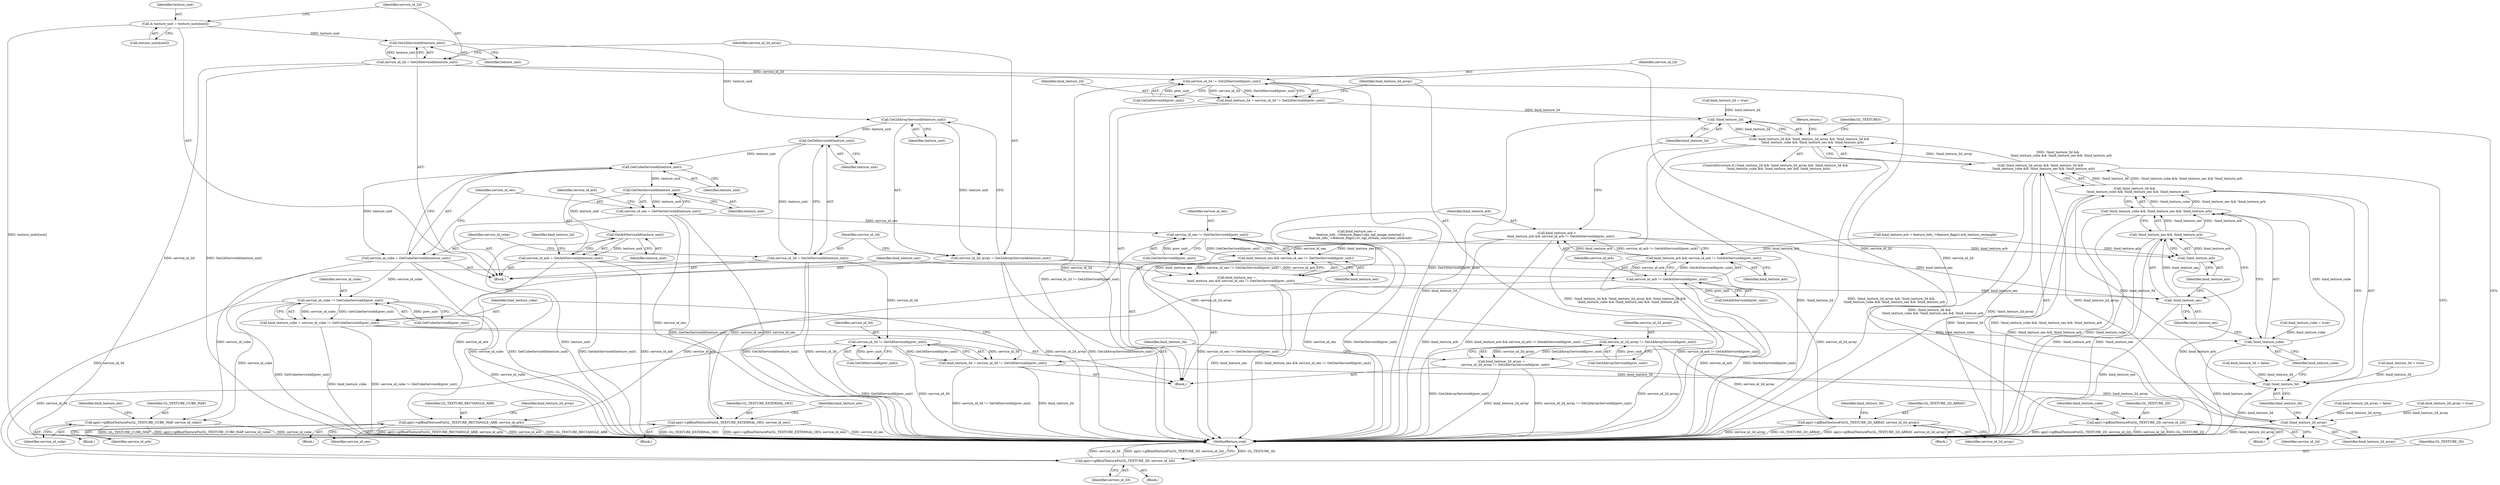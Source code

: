 digraph "0_Chrome_d128139d53e9268e87921e82d89b3f2053cb83fd@array" {
"1000111" [label="(Call,& texture_unit = texture_units[unit])"];
"1000119" [label="(Call,Get2dServiceId(texture_unit))"];
"1000117" [label="(Call,service_id_2d = Get2dServiceId(texture_unit))"];
"1000200" [label="(Call,service_id_2d != Get2dServiceId(prev_unit))"];
"1000198" [label="(Call,bind_texture_2d = service_id_2d != Get2dServiceId(prev_unit))"];
"1000240" [label="(Call,!bind_texture_2d)"];
"1000239" [label="(Call,!bind_texture_2d && !bind_texture_2d_array && !bind_texture_3d &&\n      !bind_texture_cube && !bind_texture_oes && !bind_texture_arb)"];
"1000265" [label="(Call,api()->glBindTextureFn(GL_TEXTURE_2D, service_id_2d))"];
"1000124" [label="(Call,Get2dArrayServiceId(texture_unit))"];
"1000122" [label="(Call,service_id_2d_array = Get2dArrayServiceId(texture_unit))"];
"1000206" [label="(Call,service_id_2d_array != Get2dArrayServiceId(prev_unit))"];
"1000204" [label="(Call,bind_texture_2d_array =\n        service_id_2d_array != Get2dArrayServiceId(prev_unit))"];
"1000243" [label="(Call,!bind_texture_2d_array)"];
"1000242" [label="(Call,!bind_texture_2d_array && !bind_texture_3d &&\n      !bind_texture_cube && !bind_texture_oes && !bind_texture_arb)"];
"1000289" [label="(Call,api()->glBindTextureFn(GL_TEXTURE_2D_ARRAY, service_id_2d_array))"];
"1000129" [label="(Call,Get3dServiceId(texture_unit))"];
"1000127" [label="(Call,service_id_3d = Get3dServiceId(texture_unit))"];
"1000212" [label="(Call,service_id_3d != Get3dServiceId(prev_unit))"];
"1000210" [label="(Call,bind_texture_3d = service_id_3d != Get3dServiceId(prev_unit))"];
"1000246" [label="(Call,!bind_texture_3d)"];
"1000245" [label="(Call,!bind_texture_3d &&\n      !bind_texture_cube && !bind_texture_oes && !bind_texture_arb)"];
"1000295" [label="(Call,api()->glBindTextureFn(GL_TEXTURE_3D, service_id_3d))"];
"1000134" [label="(Call,GetCubeServiceId(texture_unit))"];
"1000132" [label="(Call,service_id_cube = GetCubeServiceId(texture_unit))"];
"1000218" [label="(Call,service_id_cube != GetCubeServiceId(prev_unit))"];
"1000216" [label="(Call,bind_texture_cube = service_id_cube != GetCubeServiceId(prev_unit))"];
"1000249" [label="(Call,!bind_texture_cube)"];
"1000248" [label="(Call,!bind_texture_cube && !bind_texture_oes && !bind_texture_arb)"];
"1000271" [label="(Call,api()->glBindTextureFn(GL_TEXTURE_CUBE_MAP, service_id_cube))"];
"1000139" [label="(Call,GetOesServiceId(texture_unit))"];
"1000137" [label="(Call,service_id_oes = GetOesServiceId(texture_unit))"];
"1000226" [label="(Call,service_id_oes != GetOesServiceId(prev_unit))"];
"1000224" [label="(Call,bind_texture_oes && service_id_oes != GetOesServiceId(prev_unit))"];
"1000222" [label="(Call,bind_texture_oes =\n         bind_texture_oes && service_id_oes != GetOesServiceId(prev_unit))"];
"1000252" [label="(Call,!bind_texture_oes)"];
"1000251" [label="(Call,!bind_texture_oes && !bind_texture_arb)"];
"1000277" [label="(Call,api()->glBindTextureFn(GL_TEXTURE_EXTERNAL_OES, service_id_oes))"];
"1000144" [label="(Call,GetArbServiceId(texture_unit))"];
"1000142" [label="(Call,service_id_arb = GetArbServiceId(texture_unit))"];
"1000234" [label="(Call,service_id_arb != GetArbServiceId(prev_unit))"];
"1000232" [label="(Call,bind_texture_arb && service_id_arb != GetArbServiceId(prev_unit))"];
"1000230" [label="(Call,bind_texture_arb =\n        bind_texture_arb && service_id_arb != GetArbServiceId(prev_unit))"];
"1000254" [label="(Call,!bind_texture_arb)"];
"1000283" [label="(Call,api()->glBindTextureFn(GL_TEXTURE_RECTANGLE_ARB, service_id_arb))"];
"1000219" [label="(Identifier,service_id_cube)"];
"1000253" [label="(Identifier,bind_texture_oes)"];
"1000264" [label="(Block,)"];
"1000129" [label="(Call,Get3dServiceId(texture_unit))"];
"1000211" [label="(Identifier,bind_texture_3d)"];
"1000246" [label="(Call,!bind_texture_3d)"];
"1000119" [label="(Call,Get2dServiceId(texture_unit))"];
"1000251" [label="(Call,!bind_texture_oes && !bind_texture_arb)"];
"1000243" [label="(Call,!bind_texture_2d_array)"];
"1000293" [label="(Identifier,bind_texture_3d)"];
"1000202" [label="(Call,Get2dServiceId(prev_unit))"];
"1000216" [label="(Call,bind_texture_cube = service_id_cube != GetCubeServiceId(prev_unit))"];
"1000208" [label="(Call,Get2dArrayServiceId(prev_unit))"];
"1000298" [label="(MethodReturn,void)"];
"1000132" [label="(Call,service_id_cube = GetCubeServiceId(texture_unit))"];
"1000224" [label="(Call,bind_texture_oes && service_id_oes != GetOesServiceId(prev_unit))"];
"1000201" [label="(Identifier,service_id_2d)"];
"1000210" [label="(Call,bind_texture_3d = service_id_3d != Get3dServiceId(prev_unit))"];
"1000134" [label="(Call,GetCubeServiceId(texture_unit))"];
"1000296" [label="(Identifier,GL_TEXTURE_3D)"];
"1000155" [label="(Call,bind_texture_oes =\n       feature_info_->feature_flags().oes_egl_image_external ||\n       feature_info_->feature_flags().nv_egl_stream_consumer_external)"];
"1000289" [label="(Call,api()->glBindTextureFn(GL_TEXTURE_2D_ARRAY, service_id_2d_array))"];
"1000270" [label="(Block,)"];
"1000124" [label="(Call,Get2dArrayServiceId(texture_unit))"];
"1000128" [label="(Identifier,service_id_3d)"];
"1000284" [label="(Identifier,GL_TEXTURE_RECTANGLE_ARB)"];
"1000272" [label="(Identifier,GL_TEXTURE_CUBE_MAP)"];
"1000231" [label="(Identifier,bind_texture_arb)"];
"1000138" [label="(Identifier,service_id_oes)"];
"1000225" [label="(Identifier,bind_texture_oes)"];
"1000285" [label="(Identifier,service_id_arb)"];
"1000257" [label="(Return,return;)"];
"1000112" [label="(Identifier,texture_unit)"];
"1000250" [label="(Identifier,bind_texture_cube)"];
"1000148" [label="(Identifier,bind_texture_2d)"];
"1000290" [label="(Identifier,GL_TEXTURE_2D_ARRAY)"];
"1000151" [label="(Call,bind_texture_cube = true)"];
"1000142" [label="(Call,service_id_arb = GetArbServiceId(texture_unit))"];
"1000291" [label="(Identifier,service_id_2d_array)"];
"1000269" [label="(Identifier,bind_texture_cube)"];
"1000118" [label="(Identifier,service_id_2d)"];
"1000297" [label="(Identifier,service_id_3d)"];
"1000294" [label="(Block,)"];
"1000235" [label="(Identifier,service_id_arb)"];
"1000212" [label="(Call,service_id_3d != Get3dServiceId(prev_unit))"];
"1000120" [label="(Identifier,texture_unit)"];
"1000125" [label="(Identifier,texture_unit)"];
"1000283" [label="(Call,api()->glBindTextureFn(GL_TEXTURE_RECTANGLE_ARB, service_id_arb))"];
"1000288" [label="(Block,)"];
"1000276" [label="(Block,)"];
"1000206" [label="(Call,service_id_2d_array != Get2dArrayServiceId(prev_unit))"];
"1000226" [label="(Call,service_id_oes != GetOesServiceId(prev_unit))"];
"1000287" [label="(Identifier,bind_texture_2d_array)"];
"1000248" [label="(Call,!bind_texture_cube && !bind_texture_oes && !bind_texture_arb)"];
"1000123" [label="(Identifier,service_id_2d_array)"];
"1000133" [label="(Identifier,service_id_cube)"];
"1000184" [label="(Call,bind_texture_3d = true)"];
"1000275" [label="(Identifier,bind_texture_oes)"];
"1000205" [label="(Identifier,bind_texture_2d_array)"];
"1000214" [label="(Call,Get3dServiceId(prev_unit))"];
"1000217" [label="(Identifier,bind_texture_cube)"];
"1000255" [label="(Identifier,bind_texture_arb)"];
"1000267" [label="(Identifier,service_id_2d)"];
"1000130" [label="(Identifier,texture_unit)"];
"1000232" [label="(Call,bind_texture_arb && service_id_arb != GetArbServiceId(prev_unit))"];
"1000111" [label="(Call,& texture_unit = texture_units[unit])"];
"1000113" [label="(Call,texture_units[unit])"];
"1000271" [label="(Call,api()->glBindTextureFn(GL_TEXTURE_CUBE_MAP, service_id_cube))"];
"1000254" [label="(Call,!bind_texture_arb)"];
"1000165" [label="(Call,bind_texture_arb = feature_info_->feature_flags().arb_texture_rectangle)"];
"1000295" [label="(Call,api()->glBindTextureFn(GL_TEXTURE_3D, service_id_3d))"];
"1000282" [label="(Block,)"];
"1000244" [label="(Identifier,bind_texture_2d_array)"];
"1000266" [label="(Identifier,GL_TEXTURE_2D)"];
"1000273" [label="(Identifier,service_id_cube)"];
"1000281" [label="(Identifier,bind_texture_arb)"];
"1000171" [label="(Call,bind_texture_2d_array = false)"];
"1000122" [label="(Call,service_id_2d_array = Get2dArrayServiceId(texture_unit))"];
"1000247" [label="(Identifier,bind_texture_3d)"];
"1000189" [label="(Block,)"];
"1000144" [label="(Call,GetArbServiceId(texture_unit))"];
"1000240" [label="(Call,!bind_texture_2d)"];
"1000260" [label="(Identifier,GL_TEXTURE0)"];
"1000147" [label="(Call,bind_texture_2d = true)"];
"1000117" [label="(Call,service_id_2d = Get2dServiceId(texture_unit))"];
"1000242" [label="(Call,!bind_texture_2d_array && !bind_texture_3d &&\n      !bind_texture_cube && !bind_texture_oes && !bind_texture_arb)"];
"1000252" [label="(Call,!bind_texture_oes)"];
"1000222" [label="(Call,bind_texture_oes =\n         bind_texture_oes && service_id_oes != GetOesServiceId(prev_unit))"];
"1000227" [label="(Identifier,service_id_oes)"];
"1000204" [label="(Call,bind_texture_2d_array =\n        service_id_2d_array != Get2dArrayServiceId(prev_unit))"];
"1000127" [label="(Call,service_id_3d = Get3dServiceId(texture_unit))"];
"1000239" [label="(Call,!bind_texture_2d && !bind_texture_2d_array && !bind_texture_3d &&\n      !bind_texture_cube && !bind_texture_oes && !bind_texture_arb)"];
"1000137" [label="(Call,service_id_oes = GetOesServiceId(texture_unit))"];
"1000140" [label="(Identifier,texture_unit)"];
"1000145" [label="(Identifier,texture_unit)"];
"1000199" [label="(Identifier,bind_texture_2d)"];
"1000218" [label="(Call,service_id_cube != GetCubeServiceId(prev_unit))"];
"1000213" [label="(Identifier,service_id_3d)"];
"1000175" [label="(Call,bind_texture_3d = false)"];
"1000139" [label="(Call,GetOesServiceId(texture_unit))"];
"1000200" [label="(Call,service_id_2d != Get2dServiceId(prev_unit))"];
"1000207" [label="(Identifier,service_id_2d_array)"];
"1000265" [label="(Call,api()->glBindTextureFn(GL_TEXTURE_2D, service_id_2d))"];
"1000245" [label="(Call,!bind_texture_3d &&\n      !bind_texture_cube && !bind_texture_oes && !bind_texture_arb)"];
"1000106" [label="(Block,)"];
"1000230" [label="(Call,bind_texture_arb =\n        bind_texture_arb && service_id_arb != GetArbServiceId(prev_unit))"];
"1000143" [label="(Identifier,service_id_arb)"];
"1000241" [label="(Identifier,bind_texture_2d)"];
"1000220" [label="(Call,GetCubeServiceId(prev_unit))"];
"1000236" [label="(Call,GetArbServiceId(prev_unit))"];
"1000181" [label="(Call,bind_texture_2d_array = true)"];
"1000198" [label="(Call,bind_texture_2d = service_id_2d != Get2dServiceId(prev_unit))"];
"1000135" [label="(Identifier,texture_unit)"];
"1000233" [label="(Identifier,bind_texture_arb)"];
"1000228" [label="(Call,GetOesServiceId(prev_unit))"];
"1000223" [label="(Identifier,bind_texture_oes)"];
"1000238" [label="(ControlStructure,if (!bind_texture_2d && !bind_texture_2d_array && !bind_texture_3d &&\n      !bind_texture_cube && !bind_texture_oes && !bind_texture_arb))"];
"1000278" [label="(Identifier,GL_TEXTURE_EXTERNAL_OES)"];
"1000234" [label="(Call,service_id_arb != GetArbServiceId(prev_unit))"];
"1000279" [label="(Identifier,service_id_oes)"];
"1000249" [label="(Call,!bind_texture_cube)"];
"1000277" [label="(Call,api()->glBindTextureFn(GL_TEXTURE_EXTERNAL_OES, service_id_oes))"];
"1000111" -> "1000106"  [label="AST: "];
"1000111" -> "1000113"  [label="CFG: "];
"1000112" -> "1000111"  [label="AST: "];
"1000113" -> "1000111"  [label="AST: "];
"1000118" -> "1000111"  [label="CFG: "];
"1000111" -> "1000298"  [label="DDG: texture_units[unit]"];
"1000111" -> "1000119"  [label="DDG: texture_unit"];
"1000119" -> "1000117"  [label="AST: "];
"1000119" -> "1000120"  [label="CFG: "];
"1000120" -> "1000119"  [label="AST: "];
"1000117" -> "1000119"  [label="CFG: "];
"1000119" -> "1000117"  [label="DDG: texture_unit"];
"1000119" -> "1000124"  [label="DDG: texture_unit"];
"1000117" -> "1000106"  [label="AST: "];
"1000118" -> "1000117"  [label="AST: "];
"1000123" -> "1000117"  [label="CFG: "];
"1000117" -> "1000298"  [label="DDG: service_id_2d"];
"1000117" -> "1000298"  [label="DDG: Get2dServiceId(texture_unit)"];
"1000117" -> "1000200"  [label="DDG: service_id_2d"];
"1000117" -> "1000265"  [label="DDG: service_id_2d"];
"1000200" -> "1000198"  [label="AST: "];
"1000200" -> "1000202"  [label="CFG: "];
"1000201" -> "1000200"  [label="AST: "];
"1000202" -> "1000200"  [label="AST: "];
"1000198" -> "1000200"  [label="CFG: "];
"1000200" -> "1000298"  [label="DDG: service_id_2d"];
"1000200" -> "1000298"  [label="DDG: Get2dServiceId(prev_unit)"];
"1000200" -> "1000198"  [label="DDG: service_id_2d"];
"1000200" -> "1000198"  [label="DDG: Get2dServiceId(prev_unit)"];
"1000202" -> "1000200"  [label="DDG: prev_unit"];
"1000200" -> "1000265"  [label="DDG: service_id_2d"];
"1000198" -> "1000189"  [label="AST: "];
"1000199" -> "1000198"  [label="AST: "];
"1000205" -> "1000198"  [label="CFG: "];
"1000198" -> "1000298"  [label="DDG: service_id_2d != Get2dServiceId(prev_unit)"];
"1000198" -> "1000240"  [label="DDG: bind_texture_2d"];
"1000240" -> "1000239"  [label="AST: "];
"1000240" -> "1000241"  [label="CFG: "];
"1000241" -> "1000240"  [label="AST: "];
"1000244" -> "1000240"  [label="CFG: "];
"1000239" -> "1000240"  [label="CFG: "];
"1000240" -> "1000298"  [label="DDG: bind_texture_2d"];
"1000240" -> "1000239"  [label="DDG: bind_texture_2d"];
"1000147" -> "1000240"  [label="DDG: bind_texture_2d"];
"1000239" -> "1000238"  [label="AST: "];
"1000239" -> "1000242"  [label="CFG: "];
"1000242" -> "1000239"  [label="AST: "];
"1000257" -> "1000239"  [label="CFG: "];
"1000260" -> "1000239"  [label="CFG: "];
"1000239" -> "1000298"  [label="DDG: !bind_texture_2d && !bind_texture_2d_array && !bind_texture_3d &&\n      !bind_texture_cube && !bind_texture_oes && !bind_texture_arb"];
"1000239" -> "1000298"  [label="DDG: !bind_texture_2d"];
"1000239" -> "1000298"  [label="DDG: !bind_texture_2d_array && !bind_texture_3d &&\n      !bind_texture_cube && !bind_texture_oes && !bind_texture_arb"];
"1000242" -> "1000239"  [label="DDG: !bind_texture_2d_array"];
"1000242" -> "1000239"  [label="DDG: !bind_texture_3d &&\n      !bind_texture_cube && !bind_texture_oes && !bind_texture_arb"];
"1000265" -> "1000264"  [label="AST: "];
"1000265" -> "1000267"  [label="CFG: "];
"1000266" -> "1000265"  [label="AST: "];
"1000267" -> "1000265"  [label="AST: "];
"1000269" -> "1000265"  [label="CFG: "];
"1000265" -> "1000298"  [label="DDG: api()->glBindTextureFn(GL_TEXTURE_2D, service_id_2d)"];
"1000265" -> "1000298"  [label="DDG: service_id_2d"];
"1000265" -> "1000298"  [label="DDG: GL_TEXTURE_2D"];
"1000124" -> "1000122"  [label="AST: "];
"1000124" -> "1000125"  [label="CFG: "];
"1000125" -> "1000124"  [label="AST: "];
"1000122" -> "1000124"  [label="CFG: "];
"1000124" -> "1000122"  [label="DDG: texture_unit"];
"1000124" -> "1000129"  [label="DDG: texture_unit"];
"1000122" -> "1000106"  [label="AST: "];
"1000123" -> "1000122"  [label="AST: "];
"1000128" -> "1000122"  [label="CFG: "];
"1000122" -> "1000298"  [label="DDG: service_id_2d_array"];
"1000122" -> "1000298"  [label="DDG: Get2dArrayServiceId(texture_unit)"];
"1000122" -> "1000206"  [label="DDG: service_id_2d_array"];
"1000122" -> "1000289"  [label="DDG: service_id_2d_array"];
"1000206" -> "1000204"  [label="AST: "];
"1000206" -> "1000208"  [label="CFG: "];
"1000207" -> "1000206"  [label="AST: "];
"1000208" -> "1000206"  [label="AST: "];
"1000204" -> "1000206"  [label="CFG: "];
"1000206" -> "1000298"  [label="DDG: Get2dArrayServiceId(prev_unit)"];
"1000206" -> "1000298"  [label="DDG: service_id_2d_array"];
"1000206" -> "1000204"  [label="DDG: service_id_2d_array"];
"1000206" -> "1000204"  [label="DDG: Get2dArrayServiceId(prev_unit)"];
"1000208" -> "1000206"  [label="DDG: prev_unit"];
"1000206" -> "1000289"  [label="DDG: service_id_2d_array"];
"1000204" -> "1000189"  [label="AST: "];
"1000205" -> "1000204"  [label="AST: "];
"1000211" -> "1000204"  [label="CFG: "];
"1000204" -> "1000298"  [label="DDG: service_id_2d_array != Get2dArrayServiceId(prev_unit)"];
"1000204" -> "1000298"  [label="DDG: bind_texture_2d_array"];
"1000204" -> "1000243"  [label="DDG: bind_texture_2d_array"];
"1000243" -> "1000242"  [label="AST: "];
"1000243" -> "1000244"  [label="CFG: "];
"1000244" -> "1000243"  [label="AST: "];
"1000247" -> "1000243"  [label="CFG: "];
"1000242" -> "1000243"  [label="CFG: "];
"1000243" -> "1000298"  [label="DDG: bind_texture_2d_array"];
"1000243" -> "1000242"  [label="DDG: bind_texture_2d_array"];
"1000181" -> "1000243"  [label="DDG: bind_texture_2d_array"];
"1000171" -> "1000243"  [label="DDG: bind_texture_2d_array"];
"1000242" -> "1000245"  [label="CFG: "];
"1000245" -> "1000242"  [label="AST: "];
"1000242" -> "1000298"  [label="DDG: !bind_texture_3d &&\n      !bind_texture_cube && !bind_texture_oes && !bind_texture_arb"];
"1000242" -> "1000298"  [label="DDG: !bind_texture_2d_array"];
"1000245" -> "1000242"  [label="DDG: !bind_texture_3d"];
"1000245" -> "1000242"  [label="DDG: !bind_texture_cube && !bind_texture_oes && !bind_texture_arb"];
"1000289" -> "1000288"  [label="AST: "];
"1000289" -> "1000291"  [label="CFG: "];
"1000290" -> "1000289"  [label="AST: "];
"1000291" -> "1000289"  [label="AST: "];
"1000293" -> "1000289"  [label="CFG: "];
"1000289" -> "1000298"  [label="DDG: service_id_2d_array"];
"1000289" -> "1000298"  [label="DDG: GL_TEXTURE_2D_ARRAY"];
"1000289" -> "1000298"  [label="DDG: api()->glBindTextureFn(GL_TEXTURE_2D_ARRAY, service_id_2d_array)"];
"1000129" -> "1000127"  [label="AST: "];
"1000129" -> "1000130"  [label="CFG: "];
"1000130" -> "1000129"  [label="AST: "];
"1000127" -> "1000129"  [label="CFG: "];
"1000129" -> "1000127"  [label="DDG: texture_unit"];
"1000129" -> "1000134"  [label="DDG: texture_unit"];
"1000127" -> "1000106"  [label="AST: "];
"1000128" -> "1000127"  [label="AST: "];
"1000133" -> "1000127"  [label="CFG: "];
"1000127" -> "1000298"  [label="DDG: Get3dServiceId(texture_unit)"];
"1000127" -> "1000298"  [label="DDG: service_id_3d"];
"1000127" -> "1000212"  [label="DDG: service_id_3d"];
"1000127" -> "1000295"  [label="DDG: service_id_3d"];
"1000212" -> "1000210"  [label="AST: "];
"1000212" -> "1000214"  [label="CFG: "];
"1000213" -> "1000212"  [label="AST: "];
"1000214" -> "1000212"  [label="AST: "];
"1000210" -> "1000212"  [label="CFG: "];
"1000212" -> "1000298"  [label="DDG: Get3dServiceId(prev_unit)"];
"1000212" -> "1000298"  [label="DDG: service_id_3d"];
"1000212" -> "1000210"  [label="DDG: service_id_3d"];
"1000212" -> "1000210"  [label="DDG: Get3dServiceId(prev_unit)"];
"1000214" -> "1000212"  [label="DDG: prev_unit"];
"1000212" -> "1000295"  [label="DDG: service_id_3d"];
"1000210" -> "1000189"  [label="AST: "];
"1000211" -> "1000210"  [label="AST: "];
"1000217" -> "1000210"  [label="CFG: "];
"1000210" -> "1000298"  [label="DDG: service_id_3d != Get3dServiceId(prev_unit)"];
"1000210" -> "1000298"  [label="DDG: bind_texture_3d"];
"1000210" -> "1000246"  [label="DDG: bind_texture_3d"];
"1000246" -> "1000245"  [label="AST: "];
"1000246" -> "1000247"  [label="CFG: "];
"1000247" -> "1000246"  [label="AST: "];
"1000250" -> "1000246"  [label="CFG: "];
"1000245" -> "1000246"  [label="CFG: "];
"1000246" -> "1000298"  [label="DDG: bind_texture_3d"];
"1000246" -> "1000245"  [label="DDG: bind_texture_3d"];
"1000184" -> "1000246"  [label="DDG: bind_texture_3d"];
"1000175" -> "1000246"  [label="DDG: bind_texture_3d"];
"1000245" -> "1000248"  [label="CFG: "];
"1000248" -> "1000245"  [label="AST: "];
"1000245" -> "1000298"  [label="DDG: !bind_texture_cube && !bind_texture_oes && !bind_texture_arb"];
"1000245" -> "1000298"  [label="DDG: !bind_texture_3d"];
"1000248" -> "1000245"  [label="DDG: !bind_texture_cube"];
"1000248" -> "1000245"  [label="DDG: !bind_texture_oes && !bind_texture_arb"];
"1000295" -> "1000294"  [label="AST: "];
"1000295" -> "1000297"  [label="CFG: "];
"1000296" -> "1000295"  [label="AST: "];
"1000297" -> "1000295"  [label="AST: "];
"1000298" -> "1000295"  [label="CFG: "];
"1000295" -> "1000298"  [label="DDG: GL_TEXTURE_3D"];
"1000295" -> "1000298"  [label="DDG: service_id_3d"];
"1000295" -> "1000298"  [label="DDG: api()->glBindTextureFn(GL_TEXTURE_3D, service_id_3d)"];
"1000134" -> "1000132"  [label="AST: "];
"1000134" -> "1000135"  [label="CFG: "];
"1000135" -> "1000134"  [label="AST: "];
"1000132" -> "1000134"  [label="CFG: "];
"1000134" -> "1000132"  [label="DDG: texture_unit"];
"1000134" -> "1000139"  [label="DDG: texture_unit"];
"1000132" -> "1000106"  [label="AST: "];
"1000133" -> "1000132"  [label="AST: "];
"1000138" -> "1000132"  [label="CFG: "];
"1000132" -> "1000298"  [label="DDG: service_id_cube"];
"1000132" -> "1000298"  [label="DDG: GetCubeServiceId(texture_unit)"];
"1000132" -> "1000218"  [label="DDG: service_id_cube"];
"1000132" -> "1000271"  [label="DDG: service_id_cube"];
"1000218" -> "1000216"  [label="AST: "];
"1000218" -> "1000220"  [label="CFG: "];
"1000219" -> "1000218"  [label="AST: "];
"1000220" -> "1000218"  [label="AST: "];
"1000216" -> "1000218"  [label="CFG: "];
"1000218" -> "1000298"  [label="DDG: service_id_cube"];
"1000218" -> "1000298"  [label="DDG: GetCubeServiceId(prev_unit)"];
"1000218" -> "1000216"  [label="DDG: service_id_cube"];
"1000218" -> "1000216"  [label="DDG: GetCubeServiceId(prev_unit)"];
"1000220" -> "1000218"  [label="DDG: prev_unit"];
"1000218" -> "1000271"  [label="DDG: service_id_cube"];
"1000216" -> "1000189"  [label="AST: "];
"1000217" -> "1000216"  [label="AST: "];
"1000223" -> "1000216"  [label="CFG: "];
"1000216" -> "1000298"  [label="DDG: bind_texture_cube"];
"1000216" -> "1000298"  [label="DDG: service_id_cube != GetCubeServiceId(prev_unit)"];
"1000216" -> "1000249"  [label="DDG: bind_texture_cube"];
"1000249" -> "1000248"  [label="AST: "];
"1000249" -> "1000250"  [label="CFG: "];
"1000250" -> "1000249"  [label="AST: "];
"1000253" -> "1000249"  [label="CFG: "];
"1000248" -> "1000249"  [label="CFG: "];
"1000249" -> "1000298"  [label="DDG: bind_texture_cube"];
"1000249" -> "1000248"  [label="DDG: bind_texture_cube"];
"1000151" -> "1000249"  [label="DDG: bind_texture_cube"];
"1000248" -> "1000251"  [label="CFG: "];
"1000251" -> "1000248"  [label="AST: "];
"1000248" -> "1000298"  [label="DDG: !bind_texture_oes && !bind_texture_arb"];
"1000248" -> "1000298"  [label="DDG: !bind_texture_cube"];
"1000251" -> "1000248"  [label="DDG: !bind_texture_oes"];
"1000251" -> "1000248"  [label="DDG: !bind_texture_arb"];
"1000271" -> "1000270"  [label="AST: "];
"1000271" -> "1000273"  [label="CFG: "];
"1000272" -> "1000271"  [label="AST: "];
"1000273" -> "1000271"  [label="AST: "];
"1000275" -> "1000271"  [label="CFG: "];
"1000271" -> "1000298"  [label="DDG: service_id_cube"];
"1000271" -> "1000298"  [label="DDG: GL_TEXTURE_CUBE_MAP"];
"1000271" -> "1000298"  [label="DDG: api()->glBindTextureFn(GL_TEXTURE_CUBE_MAP, service_id_cube)"];
"1000139" -> "1000137"  [label="AST: "];
"1000139" -> "1000140"  [label="CFG: "];
"1000140" -> "1000139"  [label="AST: "];
"1000137" -> "1000139"  [label="CFG: "];
"1000139" -> "1000137"  [label="DDG: texture_unit"];
"1000139" -> "1000144"  [label="DDG: texture_unit"];
"1000137" -> "1000106"  [label="AST: "];
"1000138" -> "1000137"  [label="AST: "];
"1000143" -> "1000137"  [label="CFG: "];
"1000137" -> "1000298"  [label="DDG: GetOesServiceId(texture_unit)"];
"1000137" -> "1000298"  [label="DDG: service_id_oes"];
"1000137" -> "1000226"  [label="DDG: service_id_oes"];
"1000137" -> "1000277"  [label="DDG: service_id_oes"];
"1000226" -> "1000224"  [label="AST: "];
"1000226" -> "1000228"  [label="CFG: "];
"1000227" -> "1000226"  [label="AST: "];
"1000228" -> "1000226"  [label="AST: "];
"1000224" -> "1000226"  [label="CFG: "];
"1000226" -> "1000298"  [label="DDG: service_id_oes"];
"1000226" -> "1000298"  [label="DDG: GetOesServiceId(prev_unit)"];
"1000226" -> "1000224"  [label="DDG: service_id_oes"];
"1000226" -> "1000224"  [label="DDG: GetOesServiceId(prev_unit)"];
"1000228" -> "1000226"  [label="DDG: prev_unit"];
"1000226" -> "1000277"  [label="DDG: service_id_oes"];
"1000224" -> "1000222"  [label="AST: "];
"1000224" -> "1000225"  [label="CFG: "];
"1000225" -> "1000224"  [label="AST: "];
"1000222" -> "1000224"  [label="CFG: "];
"1000224" -> "1000298"  [label="DDG: service_id_oes != GetOesServiceId(prev_unit)"];
"1000224" -> "1000222"  [label="DDG: bind_texture_oes"];
"1000224" -> "1000222"  [label="DDG: service_id_oes != GetOesServiceId(prev_unit)"];
"1000155" -> "1000224"  [label="DDG: bind_texture_oes"];
"1000222" -> "1000189"  [label="AST: "];
"1000223" -> "1000222"  [label="AST: "];
"1000231" -> "1000222"  [label="CFG: "];
"1000222" -> "1000298"  [label="DDG: bind_texture_oes"];
"1000222" -> "1000298"  [label="DDG: bind_texture_oes && service_id_oes != GetOesServiceId(prev_unit)"];
"1000222" -> "1000252"  [label="DDG: bind_texture_oes"];
"1000252" -> "1000251"  [label="AST: "];
"1000252" -> "1000253"  [label="CFG: "];
"1000253" -> "1000252"  [label="AST: "];
"1000255" -> "1000252"  [label="CFG: "];
"1000251" -> "1000252"  [label="CFG: "];
"1000252" -> "1000298"  [label="DDG: bind_texture_oes"];
"1000252" -> "1000251"  [label="DDG: bind_texture_oes"];
"1000155" -> "1000252"  [label="DDG: bind_texture_oes"];
"1000251" -> "1000254"  [label="CFG: "];
"1000254" -> "1000251"  [label="AST: "];
"1000251" -> "1000298"  [label="DDG: !bind_texture_arb"];
"1000251" -> "1000298"  [label="DDG: !bind_texture_oes"];
"1000254" -> "1000251"  [label="DDG: bind_texture_arb"];
"1000277" -> "1000276"  [label="AST: "];
"1000277" -> "1000279"  [label="CFG: "];
"1000278" -> "1000277"  [label="AST: "];
"1000279" -> "1000277"  [label="AST: "];
"1000281" -> "1000277"  [label="CFG: "];
"1000277" -> "1000298"  [label="DDG: GL_TEXTURE_EXTERNAL_OES"];
"1000277" -> "1000298"  [label="DDG: api()->glBindTextureFn(GL_TEXTURE_EXTERNAL_OES, service_id_oes)"];
"1000277" -> "1000298"  [label="DDG: service_id_oes"];
"1000144" -> "1000142"  [label="AST: "];
"1000144" -> "1000145"  [label="CFG: "];
"1000145" -> "1000144"  [label="AST: "];
"1000142" -> "1000144"  [label="CFG: "];
"1000144" -> "1000298"  [label="DDG: texture_unit"];
"1000144" -> "1000142"  [label="DDG: texture_unit"];
"1000142" -> "1000106"  [label="AST: "];
"1000143" -> "1000142"  [label="AST: "];
"1000148" -> "1000142"  [label="CFG: "];
"1000142" -> "1000298"  [label="DDG: GetArbServiceId(texture_unit)"];
"1000142" -> "1000298"  [label="DDG: service_id_arb"];
"1000142" -> "1000234"  [label="DDG: service_id_arb"];
"1000142" -> "1000283"  [label="DDG: service_id_arb"];
"1000234" -> "1000232"  [label="AST: "];
"1000234" -> "1000236"  [label="CFG: "];
"1000235" -> "1000234"  [label="AST: "];
"1000236" -> "1000234"  [label="AST: "];
"1000232" -> "1000234"  [label="CFG: "];
"1000234" -> "1000298"  [label="DDG: GetArbServiceId(prev_unit)"];
"1000234" -> "1000298"  [label="DDG: service_id_arb"];
"1000234" -> "1000232"  [label="DDG: service_id_arb"];
"1000234" -> "1000232"  [label="DDG: GetArbServiceId(prev_unit)"];
"1000236" -> "1000234"  [label="DDG: prev_unit"];
"1000234" -> "1000283"  [label="DDG: service_id_arb"];
"1000232" -> "1000230"  [label="AST: "];
"1000232" -> "1000233"  [label="CFG: "];
"1000233" -> "1000232"  [label="AST: "];
"1000230" -> "1000232"  [label="CFG: "];
"1000232" -> "1000298"  [label="DDG: service_id_arb != GetArbServiceId(prev_unit)"];
"1000232" -> "1000230"  [label="DDG: bind_texture_arb"];
"1000232" -> "1000230"  [label="DDG: service_id_arb != GetArbServiceId(prev_unit)"];
"1000165" -> "1000232"  [label="DDG: bind_texture_arb"];
"1000230" -> "1000189"  [label="AST: "];
"1000231" -> "1000230"  [label="AST: "];
"1000241" -> "1000230"  [label="CFG: "];
"1000230" -> "1000298"  [label="DDG: bind_texture_arb"];
"1000230" -> "1000298"  [label="DDG: bind_texture_arb && service_id_arb != GetArbServiceId(prev_unit)"];
"1000230" -> "1000254"  [label="DDG: bind_texture_arb"];
"1000254" -> "1000255"  [label="CFG: "];
"1000255" -> "1000254"  [label="AST: "];
"1000254" -> "1000298"  [label="DDG: bind_texture_arb"];
"1000165" -> "1000254"  [label="DDG: bind_texture_arb"];
"1000283" -> "1000282"  [label="AST: "];
"1000283" -> "1000285"  [label="CFG: "];
"1000284" -> "1000283"  [label="AST: "];
"1000285" -> "1000283"  [label="AST: "];
"1000287" -> "1000283"  [label="CFG: "];
"1000283" -> "1000298"  [label="DDG: service_id_arb"];
"1000283" -> "1000298"  [label="DDG: GL_TEXTURE_RECTANGLE_ARB"];
"1000283" -> "1000298"  [label="DDG: api()->glBindTextureFn(GL_TEXTURE_RECTANGLE_ARB, service_id_arb)"];
}
